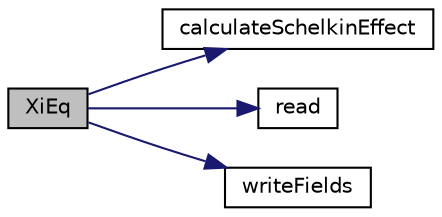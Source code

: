 digraph "XiEq"
{
  bgcolor="transparent";
  edge [fontname="Helvetica",fontsize="10",labelfontname="Helvetica",labelfontsize="10"];
  node [fontname="Helvetica",fontsize="10",shape=record];
  rankdir="LR";
  Node1 [label="XiEq",height=0.2,width=0.4,color="black", fillcolor="grey75", style="filled", fontcolor="black"];
  Node1 -> Node2 [color="midnightblue",fontsize="10",style="solid",fontname="Helvetica"];
  Node2 [label="calculateSchelkinEffect",height=0.2,width=0.4,color="black",URL="$a03003.html#a1047e1c00444fc52eed682196d7e1aba",tooltip="Return the sub-grid Schelkin effect. "];
  Node1 -> Node3 [color="midnightblue",fontsize="10",style="solid",fontname="Helvetica"];
  Node3 [label="read",height=0.2,width=0.4,color="black",URL="$a03003.html#a8182d3d6d19c1533beb15577119198cd",tooltip="Update properties from given dictionary. "];
  Node1 -> Node4 [color="midnightblue",fontsize="10",style="solid",fontname="Helvetica"];
  Node4 [label="writeFields",height=0.2,width=0.4,color="black",URL="$a03003.html#a8e038a73e53030ed0b9c7055d7af14e3",tooltip="Write fields. "];
}

